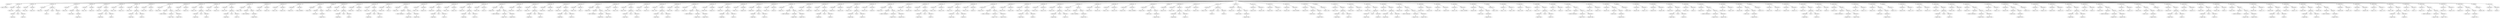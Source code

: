 digraph {
	ordering = out;
	ExpConst58 -> "Value58: 0";
	StatExp9 -> ExpTemp282;
	ExpList30 -> ExpTemp281;
	ExpCall30 -> ExpName30;
	ExpCall30 -> ExpList30;
	ExpTemp280 -> "Temp280: T273";
	StatMove137 -> ExpTemp278;
	StatMove137 -> ExpTemp279;
	ExpTemp277 -> "Temp277: T270";
	ExpList29 -> ExpTemp276;
	ExpList29 -> ExpTemp277;
	ExpTemp276 -> "Temp276: T269";
	ExpCall29 -> ExpName29;
	ExpCall29 -> ExpList29;
	ExpName29 -> "Label30: Tree@Search";
	StatMove136 -> ExpTemp275;
	StatMove136 -> ExpCall29;
	ExpTemp282 -> "Temp282: T180";
	ExpConst57 -> "Value57: 12";
	ExpMem34 -> ExpBinary36;
	ExpConst56 -> "Value56: 20";
	StatMove134 -> ExpTemp272;
	StatMove134 -> ExpMem34;
	ExpTemp272 -> "Temp272: T269";
	ExpTemp270 -> "Temp270: T271";
	ExpTemp267 -> "Temp267: T178";
	ExpTemp266 -> "Temp266: T268";
	ExpCall28 -> ExpName28;
	ExpCall28 -> ExpList28;
	ExpName28 -> "Label29: Tree@Print";
	StatMove130 -> ExpTemp264;
	StatMove130 -> ExpCall28;
	ExpTemp264 -> "Temp264: T267";
	ExpMem33 -> ExpBinary35;
	ExpConst55 -> "Value55: 20";
	ExpBinary35 -> ExpTemp263;
	ExpBinary35 -> Plus33;
	ExpBinary35 -> ExpConst55;
	StatMove129 -> ExpTemp262;
	StatMove129 -> ExpMem33;
	ExpTemp262 -> "Temp262: T266";
	ExpTemp261 -> "Temp261: T178";
	StatMove132 -> ExpTemp268;
	StatMove132 -> ExpTemp269;
	StatMove128 -> ExpTemp260;
	StatMove128 -> ExpTemp261;
	StatMove127 -> ExpTemp258;
	StatMove127 -> ExpMem32;
	ExpTemp256 -> "Temp256: T265";
	ExpTemp255 -> "Temp255: T263";
	ExpTemp254 -> "Temp254: T262";
	ExpCall27 -> ExpName27;
	ExpCall27 -> ExpList27;
	StatMove125 -> ExpTemp253;
	StatMove125 -> ExpCall27;
	ExpTemp253 -> "Temp253: T264";
	ExpTemp252 -> "Temp252: T263";
	ExpMem31 -> ExpBinary33;
	ExpBinary33 -> ExpTemp251;
	ExpBinary33 -> Plus31;
	ExpBinary33 -> ExpConst52;
	ExpTemp251 -> "Temp251: $fp";
	ExpTemp250 -> "Temp250: T262";
	ExpConst51 -> "Value51: 8";
	ExpBinary32 -> ExpTemp247;
	ExpBinary32 -> Plus30;
	ExpBinary32 -> ExpConst51;
	ExpTemp247 -> "Temp247: $fp";
	ExpTemp246 -> "Temp246: T265";
	StatExp8 -> ExpTemp245;
	ExpList26 -> ExpTemp244;
	ExpName26 -> "Label27: print";
	StatMove120 -> ExpTemp243;
	StatMove120 -> ExpCall26;
	ExpTemp241 -> "Temp241: T260";
	ExpTemp240 -> "Temp240: T258";
	ExpList25 -> ExpTemp239;
	ExpList25 -> ExpTemp240;
	ExpCall25 -> ExpName25;
	ExpCall25 -> ExpList25;
	ExpName25 -> "Label26: Tree@Search";
	ExpList27 -> ExpTemp254;
	ExpList27 -> ExpTemp255;
	StatMove118 -> ExpTemp238;
	StatMove118 -> ExpCall25;
	ExpConst50 -> "Value50: 12";
	ExpMem29 -> ExpBinary31;
	ExpTemp234 -> "Temp234: T175";
	StatMove115 -> ExpTemp233;
	StatMove115 -> ExpTemp234;
	ExpTemp232 -> "Temp232: T176";
	StatMove114 -> ExpTemp231;
	StatMove114 -> ExpTemp232;
	ExpTemp231 -> "Temp231: T261";
	ExpList24 -> ExpTemp229;
	ExpCall24 -> ExpName24;
	ExpCall24 -> ExpList24;
	StatMove113 -> ExpTemp228;
	StatMove113 -> ExpCall24;
	ExpTemp228 -> "Temp228: T256";
	StatMove112 -> ExpTemp226;
	StatMove112 -> ExpTemp227;
	ExpTemp225 -> "Temp225: T253";
	ExpTemp224 -> "Temp224: T252";
	StatMove138 -> ExpTemp280;
	StatMove138 -> ExpCall30;
	ExpTemp223 -> "Temp223: T254";
	ExpConst48 -> "Value48: 50";
	StatMove110 -> ExpTemp222;
	StatMove110 -> ExpConst48;
	ExpTemp222 -> "Temp222: T253";
	ExpConst47 -> "Value47: 20";
	ExpTemp273 -> "Temp273: $fp";
	StatMove131 -> ExpTemp266;
	StatMove131 -> ExpTemp267;
	ExpTemp220 -> "Temp220: T252";
	ExpTemp219 -> "Temp219: T173";
	ExpTemp227 -> "Temp227: T173";
	ExpTemp218 -> "Temp218: T254";
	ExpTemp217 -> "Temp217: T174";
	StatExp6 -> ExpTemp215;
	ExpTemp215 -> "Temp215: T172";
	ExpName22 -> "Label23: print";
	StatMove106 -> ExpTemp213;
	StatMove106 -> ExpCall22;
	ExpTemp212 -> "Temp212: T171";
	ExpList21 -> ExpTemp209;
	ExpList21 -> ExpTemp210;
	ExpCall21 -> ExpName21;
	ExpCall21 -> ExpList21;
	StatMove104 -> ExpTemp208;
	StatMove104 -> ExpCall21;
	ExpTemp208 -> "Temp208: T249";
	StatMove103 -> ExpTemp207;
	StatMove103 -> ExpConst46;
	ExpTemp213 -> "Temp213: T251";
	ExpTemp207 -> "Temp207: T248";
	ExpMem27 -> ExpBinary29;
	ExpConst45 -> "Value45: 20";
	ExpTemp206 -> "Temp206: $fp";
	ExpTemp202 -> "Temp202: T172";
	ExpMem32 -> ExpBinary34;
	StatExp5 -> ExpTemp200;
	ExpTemp200 -> "Temp200: T170";
	ExpList20 -> ExpTemp199;
	ExpTemp199 -> "Temp199: T245";
	ExpCall20 -> ExpName20;
	ExpCall20 -> ExpList20;
	ExpName20 -> "Label21: print";
	StatMove99 -> ExpTemp198;
	StatMove99 -> ExpCall20;
	ExpTemp198 -> "Temp198: T246";
	ExpTemp197 -> "Temp197: T169";
	ExpList19 -> ExpTemp194;
	ExpList19 -> ExpTemp195;
	ExpTemp194 -> "Temp194: T242";
	ExpCall19 -> ExpName19;
	ExpCall19 -> ExpList19;
	ExpTemp193 -> "Temp193: T244";
	ExpConst44 -> "Value44: 12";
	StatMove96 -> ExpTemp192;
	StatMove96 -> ExpConst44;
	ExpTemp192 -> "Temp192: T243";
	ExpMem26 -> ExpBinary28;
	ExpConst43 -> "Value43: 20";
	StatExp7 -> ExpTemp230;
	ExpTemp189 -> "Temp189: T169";
	StatMove94 -> ExpTemp188;
	StatMove94 -> ExpTemp189;
	ExpTemp187 -> "Temp187: T170";
	StatMove93 -> ExpTemp186;
	StatMove93 -> ExpTemp187;
	StatMove119 -> ExpTemp241;
	StatMove119 -> ExpTemp242;
	ExpConst46 -> "Value46: 16";
	ExpTemp186 -> "Temp186: T246";
	StatExp4 -> ExpTemp185;
	ExpList18 -> ExpTemp184;
	ExpTemp184 -> "Temp184: T240";
	StatMove92 -> ExpTemp183;
	StatMove92 -> ExpCall18;
	ExpTemp237 -> "Temp237: T258";
	ExpTemp182 -> "Temp182: T167";
	ExpTemp181 -> "Temp181: T240";
	ExpTemp180 -> "Temp180: T238";
	ExpList17 -> ExpTemp179;
	ExpList17 -> ExpTemp180;
	ExpMem28 -> ExpBinary30;
	ExpTemp179 -> "Temp179: T237";
	ExpCall17 -> ExpName17;
	ExpCall17 -> ExpList17;
	StatMove89 -> ExpTemp177;
	StatMove89 -> ExpConst42;
	ExpTemp177 -> "Temp177: T238";
	ExpConst41 -> "Value41: 20";
	ExpBinary27 -> ExpTemp176;
	ExpBinary27 -> Plus25;
	ExpBinary27 -> ExpConst41;
	ExpTemp176 -> "Temp176: $fp";
	ExpTemp174 -> "Temp174: T167";
	ExpTemp173 -> "Temp173: T239";
	ExpTemp279 -> "Temp279: T179";
	ExpTemp235 -> "Temp235: T257";
	ExpTemp172 -> "Temp172: T168";
	ExpTemp243 -> "Temp243: T261";
	StatMove86 -> ExpTemp171;
	StatMove86 -> ExpTemp172;
	StatMove67 -> ExpTemp133;
	StatMove67 -> ExpConst32;
	ExpCall22 -> ExpName22;
	ExpCall22 -> ExpList22;
	ExpConst20 -> "Value20: 12";
	StatMove39 -> ExpTemp77;
	StatMove39 -> ExpMem12;
	ExpName18 -> "Label19: print";
	ExpTemp41 -> "Temp41: T193";
	ExpTemp93 -> "Temp93: T209";
	ExpBinary0 -> ExpTemp1;
	ExpBinary0 -> Plus0;
	ExpBinary0 -> ExpConst0;
	ExpTemp249 -> "Temp249: T177";
	StatMove87 -> ExpTemp173;
	StatMove87 -> ExpTemp174;
	StatMove41 -> ExpTemp80;
	StatMove41 -> ExpCall7;
	ExpTemp105 -> "Temp105: T213";
	ExpTemp71 -> "Temp71: T204";
	ExpTemp70 -> "Temp70: T202";
	ExpTemp157 -> "Temp157: $fp";
	StatMove97 -> ExpTemp193;
	StatMove97 -> ExpCall19;
	ExpTemp38 -> "Temp38: $fp";
	ExpTemp69 -> "Temp69: T201";
	ExpConst17 -> "Value17: 4";
	StatMove51 -> ExpTemp101;
	StatMove51 -> ExpMem16;
	ExpTemp129 -> "Temp129: T223";
	ExpTemp66 -> "Temp66: $fp";
	StatMove33 -> ExpTemp65;
	StatMove33 -> ExpMem10;
	ExpTemp64 -> "Temp64: T156";
	StatMove22 -> ExpTemp43;
	StatMove22 -> ExpConst11;
	ExpTemp63 -> "Temp63: T203";
	ExpConst15 -> "Value15: 8";
	ExpTemp61 -> "Temp61: T204";
	ExpBinary36 -> ExpTemp273;
	ExpBinary36 -> Plus34;
	ExpBinary36 -> ExpConst56;
	ExpTemp269 -> "Temp269: T180";
	ExpTemp0 -> "Temp0: T183";
	StatMove19 -> ExpTemp37;
	StatMove19 -> ExpMem5;
	ExpBinary10 -> ExpTemp62;
	ExpBinary10 -> Plus9;
	ExpBinary10 -> ExpConst15;
	StatMove30 -> ExpTemp59;
	StatMove30 -> ExpTemp60;
	StatMove111 -> ExpTemp223;
	StatMove111 -> ExpCall23;
	ExpList5 -> ExpTemp57;
	ExpList5 -> ExpTemp58;
	ExpTemp24 -> "Temp24: T152";
	StatMove121 -> ExpTemp246;
	StatMove121 -> ExpMem30;
	ExpCall5 -> ExpName5;
	ExpCall5 -> ExpList5;
	ExpTemp107 -> "Temp107: T216";
	ExpConst18 -> "Value18: 8";
	ExpConst26 -> "Value26: 28";
	ExpBinary12 -> ExpTemp74;
	ExpBinary12 -> Plus11;
	ExpBinary12 -> ExpConst18;
	ExpTemp135 -> "Temp135: T224";
	ExpName5 -> "Label6: Tree@Insert";
	StatMove135 -> ExpTemp274;
	StatMove135 -> ExpConst57;
	ExpTemp67 -> "Temp67: T202";
	ExpTemp233 -> "Temp233: T259";
	ExpTemp40 -> "Temp40: T154";
	ExpBinary3 -> ExpTemp14;
	ExpBinary3 -> Plus2;
	ExpBinary3 -> ExpConst4;
	ExpName21 -> "Label22: Tree@Search";
	StatMove85 -> ExpTemp168;
	StatMove85 -> ExpCall16;
	ExpTemp56 -> "Temp56: T199";
	ExpBinary31 -> ExpTemp236;
	ExpBinary31 -> Plus29;
	ExpBinary31 -> ExpConst49;
	ExpConst9 -> "Value9: 8";
	ExpTemp258 -> "Temp258: T268";
	StatMove101 -> ExpTemp203;
	StatMove101 -> ExpTemp204;
	ExpCall18 -> ExpName18;
	ExpCall18 -> ExpList18;
	ExpTemp120 -> "Temp120: T160";
	StatMove40 -> ExpTemp79;
	StatMove40 -> ExpConst20;
	ExpTemp55 -> "Temp55: T198";
	ExpTemp239 -> "Temp239: T257";
	ExpList9 -> ExpTemp105;
	ExpList9 -> ExpTemp106;
	ExpConst54 -> "Value54: 8";
	ExpBinary21 -> ExpTemp126;
	ExpBinary21 -> Plus20;
	ExpBinary21 -> ExpConst31;
	ExpMem8 -> ExpBinary9;
	ExpMem7 -> ExpBinary8;
	ExpConst16 -> "Value16: 20";
	ExpTemp274 -> "Temp274: T270";
	ExpMem6 -> ExpBinary7;
	ExpTemp260 -> "Temp260: T267";
	ExpConst12 -> "Value12: 8";
	ExpBinary8 -> ExpTemp50;
	ExpBinary8 -> Plus7;
	ExpBinary8 -> ExpConst12;
	ExpConst5 -> "Value5: 16";
	StatMove35 -> ExpTemp68;
	StatMove35 -> ExpCall6;
	ExpTemp201 -> "Temp201: T251";
	ExpBinary26 -> ExpTemp159;
	ExpBinary26 -> Plus24;
	ExpBinary26 -> ExpConst39;
	ExpTemp191 -> "Temp191: $fp";
	ExpTemp185 -> "Temp185: T168";
	ExpTemp50 -> "Temp50: $fp";
	StatMove100 -> ExpTemp201;
	StatMove100 -> ExpTemp202;
	ExpTemp60 -> "Temp60: T155";
	ExpName4 -> "Label5: Tree@Insert";
	ExpCall14 -> ExpName14;
	ExpCall14 -> ExpList14;
	ExpName7 -> "Label8: Tree@Insert";
	ExpTemp44 -> "Temp44: T195";
	StatMove11 -> ExpTemp21;
	StatMove11 -> ExpMem3;
	ExpTemp238 -> "Temp238: T259";
	ExpTemp72 -> "Temp72: T156";
	StatMove15 -> ExpTemp29;
	StatMove15 -> ExpTemp30;
	ExpBinary9 -> ExpTemp54;
	ExpBinary9 -> Plus8;
	ExpBinary9 -> ExpConst13;
	ExpList23 -> ExpTemp224;
	ExpList23 -> ExpTemp225;
	ExpBinary24 -> ExpTemp153;
	ExpBinary24 -> Plus22;
	ExpBinary24 -> ExpConst37;
	ExpTemp214 -> "Temp214: T250";
	ExpBinary7 -> ExpTemp42;
	ExpBinary7 -> Plus6;
	ExpBinary7 -> ExpConst10;
	ExpTemp188 -> "Temp188: T244";
	ExpBinary5 -> ExpTemp26;
	ExpBinary5 -> Plus4;
	ExpBinary5 -> ExpConst7;
	ExpTemp230 -> "Temp230: T174";
	StatMove25 -> ExpTemp49;
	StatMove25 -> ExpMem7;
	ExpTemp31 -> "Temp31: T192";
	ExpTemp42 -> "Temp42: $fp";
	StatMove21 -> ExpTemp41;
	StatMove21 -> ExpMem6;
	StatMove36 -> ExpTemp71;
	StatMove36 -> ExpTemp72;
	StatMove20 -> ExpTemp39;
	StatMove20 -> ExpTemp40;
	ExpMem5 -> ExpBinary6;
	ExpMem22 -> ExpBinary24;
	ExpName1 -> "Label2: Tree@Init";
	StatMove8 -> ExpTemp15;
	StatMove8 -> ExpConst5;
	ExpTemp28 -> "Temp28: T188";
	ExpBinary20 -> ExpTemp122;
	ExpBinary20 -> Plus19;
	ExpBinary20 -> ExpConst30;
	ExpMem30 -> ExpBinary32;
	ExpTemp153 -> "Temp153: $fp";
	ExpConst4 -> "Value4: 20";
	StatMove55 -> ExpTemp109;
	StatMove55 -> ExpMem17;
	ExpTemp16 -> "Temp16: T186";
	ExpTemp106 -> "Temp106: T214";
	StatMove24 -> ExpTemp47;
	StatMove24 -> ExpTemp48;
	ExpTemp183 -> "Temp183: T241";
	StatMove48 -> ExpTemp95;
	StatMove48 -> ExpTemp96;
	ExpTemp77 -> "Temp77: T205";
	ExpTemp139 -> "Temp139: T227";
	ExpTemp112 -> "Temp112: T160";
	ExpConst49 -> "Value49: 20";
	ExpTemp13 -> "Temp13: T184";
	ExpBinary14 -> ExpTemp86;
	ExpBinary14 -> Plus13;
	ExpBinary14 -> ExpConst21;
	ExpTemp79 -> "Temp79: T206";
	ExpTemp86 -> "Temp86: $fp";
	ExpTemp190 -> "Temp190: T242";
	ExpTemp73 -> "Temp73: T208";
	ExpCall26 -> ExpName26;
	ExpCall26 -> ExpList26;
	ExpTemp94 -> "Temp94: T210";
	ExpTemp259 -> "Temp259: $fp";
	ExpTemp3 -> "Temp3: T150";
	ExpBinary18 -> ExpTemp110;
	ExpBinary18 -> Plus17;
	ExpBinary18 -> ExpConst27;
	StatMove26 -> ExpTemp51;
	StatMove26 -> ExpTemp52;
	ExpTemp48 -> "Temp48: T154";
	StatMove9 -> ExpTemp16;
	StatMove9 -> ExpCall1;
	ExpCall13 -> ExpName13;
	ExpCall13 -> ExpList13;
	ExpConst42 -> "Value42: 24";
	ExpMem1 -> ExpBinary2;
	ExpConst53 -> "Value53: 12";
	StatMove108 -> ExpTemp218;
	StatMove108 -> ExpTemp219;
	ExpTemp97 -> "Temp97: T216";
	ExpTemp58 -> "Temp58: T198";
	ExpTemp34 -> "Temp34: T192";
	ExpTemp283 -> "Temp283: $rv";
	ExpConst14 -> "Value14: 24";
	ExpConst3 -> "Value3: 8";
	ExpTemp17 -> "Temp17: T184";
	ExpTemp30 -> "Temp30: T152";
	ExpMem16 -> ExpBinary17;
	ExpTemp8 -> "Temp8: T150";
	ExpTemp18 -> "Temp18: T185";
	ExpTemp109 -> "Temp109: T220";
	ExpConst28 -> "Value28: 20";
	ExpList6 -> ExpTemp69;
	ExpList6 -> ExpTemp70;
	StatMove4 -> ExpTemp7;
	StatMove4 -> ExpTemp8;
	ExpConst1 -> "Value1: 6";
	ExpList7 -> ExpTemp81;
	ExpList7 -> ExpTemp82;
	StatMove7 -> ExpTemp13;
	StatMove7 -> ExpMem2;
	ExpTemp43 -> "Temp43: T194";
	ExpTemp7 -> "Temp7: T183";
	ExpMem0 -> ExpBinary0;
	ExpTemp36 -> "Temp36: T153";
	StatMove31 -> ExpTemp61;
	StatMove31 -> ExpMem9;
	ExpTemp145 -> "Temp145: T163";
	ExpTemp32 -> "Temp32: T153";
	ExpConst10 -> "Value10: 20";
	ExpBinary1 -> ExpConst1;
	ExpBinary1 -> Times0;
	ExpBinary1 -> ExpConst2;
	ExpCall3 -> ExpName3;
	ExpCall3 -> ExpList3;
	ExpCall6 -> ExpName6;
	ExpCall6 -> ExpList6;
	ExpMem10 -> ExpBinary11;
	ExpTemp149 -> "Temp149: T230";
	ExpTemp10 -> "Temp10: $fp";
	ExpTemp2 -> "Temp2: T182";
	StatExp0 -> ExpTemp36;
	StatMove50 -> ExpTemp99;
	StatMove50 -> ExpTemp100;
	ExpBinary13 -> ExpTemp78;
	ExpBinary13 -> Plus12;
	ExpBinary13 -> ExpConst19;
	ExpTemp229 -> "Temp229: T255";
	ExpTemp211 -> "Temp211: T250";
	ExpTemp203 -> "Temp203: T249";
	ExpTemp178 -> "Temp178: T239";
	StatMove2 -> ExpTemp4;
	StatMove2 -> ExpBinary1;
	ExpName8 -> "Label9: Tree@Insert";
	StatLabel0 -> "Label0: TV@Start";
	ExpBinary30 -> ExpTemp221;
	ExpBinary30 -> Plus28;
	ExpBinary30 -> ExpConst47;
	ExpTemp74 -> "Temp74: $fp";
	StatMove45 -> ExpTemp89;
	StatMove45 -> ExpMem14;
	ExpConst24 -> "Value24: 8";
	ExpTemp19 -> "Temp19: T187";
	ExpTemp204 -> "Temp204: T171";
	ExpConst0 -> "Value0: 20";
	ExpTemp265 -> "Temp265: T266";
	StatMove123 -> ExpTemp250;
	StatMove123 -> ExpMem31;
	ExpName19 -> "Label20: Tree@Search";
	ExpTemp80 -> "Temp80: T207";
	StatMove54 -> ExpTemp107;
	StatMove54 -> ExpTemp108;
	ExpConst11 -> "Value11: 8";
	StatList0 -> StatLabel0;
	StatList0 -> StatMove0;
	StatList0 -> StatMove1;
	StatList0 -> StatMove2;
	StatList0 -> StatMove3;
	StatList0 -> StatMove4;
	StatList0 -> StatMove5;
	StatList0 -> StatMove6;
	StatList0 -> StatMove7;
	StatList0 -> StatMove8;
	StatList0 -> StatMove9;
	StatList0 -> StatMove10;
	StatList0 -> StatMove11;
	StatList0 -> StatMove12;
	StatList0 -> StatMove13;
	StatList0 -> StatMove14;
	StatList0 -> StatMove15;
	StatList0 -> StatMove16;
	StatList0 -> StatMove17;
	StatList0 -> StatMove18;
	StatList0 -> StatExp0;
	StatList0 -> StatMove19;
	StatList0 -> StatMove20;
	StatList0 -> StatMove21;
	StatList0 -> StatMove22;
	StatList0 -> StatMove23;
	StatList0 -> StatMove24;
	StatList0 -> StatMove25;
	StatList0 -> StatMove26;
	StatList0 -> StatMove27;
	StatList0 -> StatMove28;
	StatList0 -> StatMove29;
	StatList0 -> StatMove30;
	StatList0 -> StatMove31;
	StatList0 -> StatMove32;
	StatList0 -> StatMove33;
	StatList0 -> StatMove34;
	StatList0 -> StatMove35;
	StatList0 -> StatMove36;
	StatList0 -> StatMove37;
	StatList0 -> StatMove38;
	StatList0 -> StatMove39;
	StatList0 -> StatMove40;
	StatList0 -> StatMove41;
	StatList0 -> StatMove42;
	StatList0 -> StatMove43;
	StatList0 -> StatMove44;
	StatList0 -> StatMove45;
	StatList0 -> StatMove46;
	StatList0 -> StatMove47;
	StatList0 -> StatMove48;
	StatList0 -> StatMove49;
	StatList0 -> StatMove50;
	StatList0 -> StatMove51;
	StatList0 -> StatMove52;
	StatList0 -> StatMove53;
	StatList0 -> StatMove54;
	StatList0 -> StatMove55;
	StatList0 -> StatMove56;
	StatList0 -> StatMove57;
	StatList0 -> StatMove58;
	StatList0 -> StatMove59;
	StatList0 -> StatMove60;
	StatList0 -> StatMove61;
	StatList0 -> StatMove62;
	StatList0 -> StatMove63;
	StatList0 -> StatMove64;
	StatList0 -> StatMove65;
	StatList0 -> StatMove66;
	StatList0 -> StatMove67;
	StatList0 -> StatMove68;
	StatList0 -> StatExp1;
	StatList0 -> StatMove69;
	StatList0 -> StatMove70;
	StatList0 -> StatMove71;
	StatList0 -> StatMove72;
	StatList0 -> StatMove73;
	StatList0 -> StatMove74;
	StatList0 -> StatMove75;
	StatList0 -> StatMove76;
	StatList0 -> StatExp2;
	StatList0 -> StatMove77;
	StatList0 -> StatMove78;
	StatList0 -> StatMove79;
	StatList0 -> StatMove80;
	StatList0 -> StatMove81;
	StatList0 -> StatMove82;
	StatList0 -> StatMove83;
	StatList0 -> StatMove84;
	StatList0 -> StatMove85;
	StatList0 -> StatExp3;
	StatList0 -> StatMove86;
	StatList0 -> StatMove87;
	StatList0 -> StatMove88;
	StatList0 -> StatMove89;
	StatList0 -> StatMove90;
	StatList0 -> StatMove91;
	StatList0 -> StatMove92;
	StatList0 -> StatExp4;
	StatList0 -> StatMove93;
	StatList0 -> StatMove94;
	StatList0 -> StatMove95;
	StatList0 -> StatMove96;
	StatList0 -> StatMove97;
	StatList0 -> StatMove98;
	StatList0 -> StatMove99;
	StatList0 -> StatExp5;
	StatList0 -> StatMove100;
	StatList0 -> StatMove101;
	StatList0 -> StatMove102;
	StatList0 -> StatMove103;
	StatList0 -> StatMove104;
	StatList0 -> StatMove105;
	StatList0 -> StatMove106;
	StatList0 -> StatExp6;
	StatList0 -> StatMove107;
	StatList0 -> StatMove108;
	StatList0 -> StatMove109;
	StatList0 -> StatMove110;
	StatList0 -> StatMove111;
	StatList0 -> StatMove112;
	StatList0 -> StatMove113;
	StatList0 -> StatExp7;
	StatList0 -> StatMove114;
	StatList0 -> StatMove115;
	StatList0 -> StatMove116;
	StatList0 -> StatMove117;
	StatList0 -> StatMove118;
	StatList0 -> StatMove119;
	StatList0 -> StatMove120;
	StatList0 -> StatExp8;
	StatList0 -> StatMove121;
	StatList0 -> StatMove122;
	StatList0 -> StatMove123;
	StatList0 -> StatMove124;
	StatList0 -> StatMove125;
	StatList0 -> StatMove126;
	StatList0 -> StatMove127;
	StatList0 -> StatMove128;
	StatList0 -> StatMove129;
	StatList0 -> StatMove130;
	StatList0 -> StatMove131;
	StatList0 -> StatMove132;
	StatList0 -> StatMove133;
	StatList0 -> StatMove134;
	StatList0 -> StatMove135;
	StatList0 -> StatMove136;
	StatList0 -> StatMove137;
	StatList0 -> StatMove138;
	StatList0 -> StatExp9;
	StatList0 -> StatMove139;
	ExpBinary23 -> ExpConst34;
	ExpBinary23 -> Times1;
	ExpBinary23 -> ExpConst35;
	StatMove23 -> ExpTemp44;
	StatMove23 -> ExpCall4;
	ExpTemp275 -> "Temp275: T271";
	ExpTemp35 -> "Temp35: T191";
	ExpName13 -> "Label14: malloc";
	ExpTemp221 -> "Temp221: $fp";
	ExpTemp165 -> "Temp165: T236";
	ExpList22 -> ExpTemp214;
	ExpTemp12 -> "Temp12: T151";
	ExpTemp33 -> "Temp33: T191";
	ExpTemp100 -> "Temp100: T159";
	ExpBinary22 -> ExpTemp138;
	ExpBinary22 -> Plus21;
	ExpBinary22 -> ExpConst33;
	ExpMem2 -> ExpBinary3;
	ExpTemp4 -> "Temp4: T181";
	ExpCall0 -> ExpName0;
	ExpCall0 -> ExpList0;
	ExpCall7 -> ExpName7;
	ExpCall7 -> ExpList7;
	ExpMem11 -> ExpBinary12;
	StatMove14 -> ExpTemp27;
	StatMove14 -> ExpCall2;
	StatMove0 -> ExpTemp0;
	StatMove0 -> ExpMem0;
	ExpConst19 -> "Value19: 20";
	ExpTemp168 -> "Temp168: T236";
	ExpTemp6 -> "Temp6: T181";
	ExpTemp75 -> "Temp75: T207";
	ExpTemp226 -> "Temp226: T255";
	ExpList8 -> ExpTemp93;
	ExpList8 -> ExpTemp94;
	ExpTemp14 -> "Temp14: $fp";
	ExpTemp76 -> "Temp76: T157";
	ExpTemp99 -> "Temp99: T215";
	StatMove12 -> ExpTemp23;
	StatMove12 -> ExpTemp24;
	ExpTemp15 -> "Temp15: T185";
	StatMove62 -> ExpTemp123;
	StatMove62 -> ExpTemp124;
	ExpTemp11 -> "Temp11: T186";
	ExpTemp195 -> "Temp195: T243";
	ExpConst2 -> "Value2: 4";
	ExpCall2 -> ExpName2;
	ExpCall2 -> ExpList2;
	ExpBinary2 -> ExpTemp10;
	ExpBinary2 -> Plus1;
	ExpBinary2 -> ExpConst3;
	StatMove3 -> ExpTemp5;
	StatMove3 -> ExpCall0;
	ExpTemp248 -> "Temp248: T264";
	ExpTemp62 -> "Temp62: $fp";
	ExpList0 -> ExpTemp6;
	ExpMem19 -> ExpBinary20;
	StatMove109 -> ExpTemp220;
	StatMove109 -> ExpMem28;
	StatMove65 -> ExpTemp129;
	StatMove65 -> ExpTemp130;
	StatMove76 -> ExpTemp149;
	StatMove76 -> ExpCall14;
	ExpTemp21 -> "Temp21: T190";
	ExpConst7 -> "Value7: 20";
	StatMove90 -> ExpTemp178;
	StatMove90 -> ExpCall17;
	ExpMem4 -> ExpBinary5;
	StatMove71 -> ExpTemp141;
	StatMove71 -> ExpBinary23;
	ExpConst8 -> "Value8: 100000000";
	ExpTemp196 -> "Temp196: T245";
	StatExp3 -> ExpTemp170;
	ExpTemp81 -> "Temp81: T205";
	ExpTemp20 -> "Temp20: T151";
	ExpTemp25 -> "Temp25: T188";
	StatMove13 -> ExpTemp25;
	StatMove13 -> ExpMem4;
	ExpTemp26 -> "Temp26: $fp";
	StatMove37 -> ExpTemp73;
	StatMove37 -> ExpMem11;
	ExpTemp121 -> "Temp121: T223";
	StatMove18 -> ExpTemp34;
	StatMove18 -> ExpCall3;
	ExpList16 -> ExpTemp169;
	StatMove27 -> ExpTemp53;
	StatMove27 -> ExpMem8;
	ExpBinary28 -> ExpTemp191;
	ExpBinary28 -> Plus26;
	ExpBinary28 -> ExpConst43;
	StatMove5 -> ExpTemp9;
	StatMove5 -> ExpMem1;
	StatMove117 -> ExpTemp237;
	StatMove117 -> ExpConst50;
	ExpTemp125 -> "Temp125: T221";
	ExpTemp47 -> "Temp47: T196";
	ExpList4 -> ExpTemp45;
	ExpList4 -> ExpTemp46;
	ExpTemp27 -> "Temp27: T189";
	ExpTemp89 -> "Temp89: T209";
	ExpTemp268 -> "Temp268: T273";
	ExpList28 -> ExpTemp265;
	ExpTemp257 -> "Temp257: T177";
	ExpName2 -> "Label3: Tree@Print";
	ExpList2 -> ExpTemp28;
	StatMove83 -> ExpTemp165;
	StatMove83 -> ExpTemp166;
	ExpTemp29 -> "Temp29: T190";
	StatMove88 -> ExpTemp175;
	StatMove88 -> ExpMem25;
	ExpMem12 -> ExpBinary13;
	ExpTemp49 -> "Temp49: T200";
	ExpTemp22 -> "Temp22: $fp";
	ExpConst21 -> "Value21: 8";
	StatMove17 -> ExpTemp33;
	StatMove17 -> ExpConst8;
	ExpTemp78 -> "Temp78: $fp";
	StatMove28 -> ExpTemp55;
	StatMove28 -> ExpConst14;
	ExpName12 -> "Label13: print";
	ExpConst33 -> "Value33: 12";
	ExpTemp65 -> "Temp65: T201";
	ExpCall12 -> ExpName12;
	ExpCall12 -> ExpList12;
	StatMove29 -> ExpTemp56;
	StatMove29 -> ExpCall5;
	ExpName14 -> "Label15: print";
	ExpTemp164 -> "Temp164: T165";
	ExpTemp9 -> "Temp9: T187";
	ExpBinary11 -> ExpTemp66;
	ExpBinary11 -> Plus10;
	ExpBinary11 -> ExpConst16;
	ExpList1 -> ExpTemp17;
	ExpList1 -> ExpTemp18;
	ExpBinary4 -> ExpTemp22;
	ExpBinary4 -> Plus3;
	ExpBinary4 -> ExpConst6;
	ExpTemp1 -> "Temp1: $fp";
	ExpTemp68 -> "Temp68: T203";
	ExpList3 -> ExpTemp35;
	ExpTemp82 -> "Temp82: T206";
	ExpTemp83 -> "Temp83: T208";
	ExpName24 -> "Label25: print";
	ExpCall23 -> ExpName23;
	ExpCall23 -> ExpList23;
	ExpTemp216 -> "Temp216: T256";
	StatMove42 -> ExpTemp83;
	StatMove42 -> ExpTemp84;
	ExpTemp236 -> "Temp236: $fp";
	ExpTemp84 -> "Temp84: T157";
	ExpTemp85 -> "Temp85: T212";
	ExpTemp271 -> "Temp271: T179";
	StatExp1 -> ExpTemp136;
	ExpTemp146 -> "Temp146: T230";
	StatMove43 -> ExpTemp85;
	StatMove43 -> ExpMem13;
	ExpName3 -> "Label4: print";
	ExpMem13 -> ExpBinary14;
	ExpTemp37 -> "Temp37: T196";
	ExpTemp52 -> "Temp52: T155";
	StatMove44 -> ExpTemp87;
	StatMove44 -> ExpTemp88;
	ExpTemp278 -> "Temp278: T272";
	ExpList12 -> ExpTemp135;
	StatMove73 -> ExpTemp144;
	StatMove73 -> ExpTemp145;
	ExpTemp88 -> "Temp88: T158";
	ExpCall9 -> ExpName9;
	ExpCall9 -> ExpList9;
	ExpTemp103 -> "Temp103: T214";
	ExpTemp90 -> "Temp90: $fp";
	ExpBinary15 -> ExpTemp90;
	ExpBinary15 -> Plus14;
	ExpBinary15 -> ExpConst22;
	StatMove66 -> ExpTemp131;
	StatMove66 -> ExpTemp132;
	ExpTemp91 -> "Temp91: T210";
	StatMove107 -> ExpTemp216;
	StatMove107 -> ExpTemp217;
	ExpTemp154 -> "Temp154: T233";
	ExpTemp104 -> "Temp104: T215";
	StatMove46 -> ExpTemp91;
	StatMove46 -> ExpConst23;
	ExpConst23 -> "Value23: 20";
	ExpTemp209 -> "Temp209: T247";
	ExpMem21 -> ExpBinary22;
	StatMove47 -> ExpTemp92;
	StatMove47 -> ExpCall8;
	ExpConst6 -> "Value6: 8";
	ExpTemp54 -> "Temp54: $fp";
	ExpCall8 -> ExpName8;
	ExpCall8 -> ExpList8;
	StatMove38 -> ExpTemp75;
	StatMove38 -> ExpTemp76;
	ExpTemp39 -> "Temp39: T195";
	ExpTemp51 -> "Temp51: T199";
	ExpTemp95 -> "Temp95: T212";
	ExpCall4 -> ExpName4;
	ExpCall4 -> ExpList4;
	StatMove49 -> ExpTemp97;
	StatMove49 -> ExpMem15;
	ExpTemp98 -> "Temp98: $fp";
	ExpTemp53 -> "Temp53: T197";
	ExpBinary16 -> ExpTemp98;
	ExpBinary16 -> Plus15;
	ExpBinary16 -> ExpConst24;
	ExpMem15 -> ExpBinary16;
	ExpTemp281 -> "Temp281: T272";
	ExpTemp101 -> "Temp101: T213";
	ExpConst25 -> "Value25: 20";
	ExpList14 -> ExpTemp150;
	ExpTemp161 -> "Temp161: T231";
	StatMove52 -> ExpTemp103;
	StatMove52 -> ExpConst26;
	ExpTemp59 -> "Temp59: T200";
	StatMove53 -> ExpTemp104;
	StatMove53 -> ExpCall9;
	StatMove10 -> ExpTemp19;
	StatMove10 -> ExpTemp20;
	ExpName9 -> "Label10: Tree@Insert";
	ExpTemp110 -> "Temp110: $fp";
	ExpTemp108 -> "Temp108: T159";
	ExpConst27 -> "Value27: 8";
	StatMove126 -> ExpTemp256;
	StatMove126 -> ExpTemp257;
	ExpCall1 -> ExpName1;
	ExpCall1 -> ExpList1;
	ExpMem17 -> ExpBinary18;
	ExpTemp111 -> "Temp111: T219";
	ExpTemp92 -> "Temp92: T211";
	ExpTemp148 -> "Temp148: T229";
	StatMove56 -> ExpTemp111;
	StatMove56 -> ExpTemp112;
	StatMove124 -> ExpTemp252;
	StatMove124 -> ExpConst53;
	ExpName0 -> "Label1: malloc";
	ExpName16 -> "Label17: print";
	ExpTemp113 -> "Temp113: T217";
	StatMove57 -> ExpTemp113;
	StatMove57 -> ExpMem18;
	ExpTemp45 -> "Temp45: T193";
	ExpTemp114 -> "Temp114: $fp";
	ExpBinary19 -> ExpTemp114;
	ExpBinary19 -> Plus18;
	ExpBinary19 -> ExpConst28;
	ExpMem18 -> ExpBinary19;
	ExpTemp115 -> "Temp115: T218";
	ExpConst29 -> "Value29: 14";
	ExpTemp87 -> "Temp87: T211";
	ExpTemp116 -> "Temp116: T219";
	ExpTemp156 -> "Temp156: T231";
	ExpTemp244 -> "Temp244: T260";
	StatMove59 -> ExpTemp116;
	StatMove59 -> ExpCall10;
	ExpBinary6 -> ExpTemp38;
	ExpBinary6 -> Plus5;
	ExpBinary6 -> ExpConst9;
	ExpName10 -> "Label11: Tree@Insert";
	ExpTemp96 -> "Temp96: T158";
	ExpCall10 -> ExpName10;
	ExpCall10 -> ExpList10;
	ExpTemp245 -> "Temp245: T176";
	ExpMem3 -> ExpBinary4;
	ExpTemp117 -> "Temp117: T217";
	ExpList10 -> ExpTemp117;
	ExpList10 -> ExpTemp118;
	ExpTemp118 -> "Temp118: T218";
	StatMove98 -> ExpTemp196;
	StatMove98 -> ExpTemp197;
	ExpTemp159 -> "Temp159: $fp";
	ExpTemp119 -> "Temp119: T220";
	ExpConst40 -> "Value40: 100000000";
	StatMove60 -> ExpTemp119;
	StatMove60 -> ExpTemp120;
	StatMove61 -> ExpTemp121;
	StatMove61 -> ExpMem19;
	ExpTemp122 -> "Temp122: $fp";
	ExpConst30 -> "Value30: 8";
	ExpTemp210 -> "Temp210: T248";
	StatMove1 -> ExpTemp2;
	StatMove1 -> ExpTemp3;
	ExpBinary17 -> ExpTemp102;
	ExpBinary17 -> Plus16;
	ExpBinary17 -> ExpConst25;
	ExpTemp123 -> "Temp123: T222";
	StatMove116 -> ExpTemp235;
	StatMove116 -> ExpMem29;
	ExpTemp124 -> "Temp124: T161";
	ExpTemp46 -> "Temp46: T194";
	ExpName11 -> "Label12: Tree@Print";
	StatMove133 -> ExpTemp270;
	StatMove133 -> ExpTemp271;
	StatMove63 -> ExpTemp125;
	StatMove63 -> ExpMem20;
	StatMove6 -> ExpTemp11;
	StatMove6 -> ExpTemp12;
	ExpTemp131 -> "Temp131: T225";
	ExpName17 -> "Label18: Tree@Search";
	ExpTemp126 -> "Temp126: $fp";
	ExpTemp144 -> "Temp144: T228";
	StatMove16 -> ExpTemp31;
	StatMove16 -> ExpTemp32;
	ExpTemp151 -> "Temp151: T164";
	ExpConst31 -> "Value31: 20";
	ExpTemp23 -> "Temp23: T189";
	ExpTemp127 -> "Temp127: T222";
	StatMove64 -> ExpTemp127;
	StatMove64 -> ExpCall11;
	ExpCall11 -> ExpName11;
	ExpCall11 -> ExpList11;
	ExpTemp167 -> "Temp167: T235";
	ExpTemp128 -> "Temp128: T221";
	ExpList11 -> ExpTemp128;
	ExpBinary29 -> ExpTemp206;
	ExpBinary29 -> Plus27;
	ExpBinary29 -> ExpConst45;
	ExpTemp130 -> "Temp130: T161";
	ExpTemp175 -> "Temp175: T237";
	ExpTemp132 -> "Temp132: T162";
	StatMove72 -> ExpTemp142;
	StatMove72 -> ExpCall13;
	StatMove95 -> ExpTemp190;
	StatMove95 -> ExpMem26;
	ExpConst32 -> "Value32: 100000000";
	ExpBinary34 -> ExpTemp259;
	ExpBinary34 -> Plus32;
	ExpBinary34 -> ExpConst54;
	ExpTemp142 -> "Temp142: T227";
	ExpConst52 -> "Value52: 20";
	ExpTemp134 -> "Temp134: T225";
	StatMove91 -> ExpTemp181;
	StatMove91 -> ExpTemp182;
	StatMove84 -> ExpTemp167;
	StatMove84 -> ExpConst40;
	ExpMem24 -> ExpBinary26;
	ExpTemp5 -> "Temp5: T182";
	ExpTemp133 -> "Temp133: T224";
	StatMove68 -> ExpTemp134;
	StatMove68 -> ExpCall12;
	ExpTemp136 -> "Temp136: T162";
	ExpTemp137 -> "Temp137: T228";
	StatMove69 -> ExpTemp137;
	StatMove69 -> ExpMem21;
	StatMove32 -> ExpTemp63;
	StatMove32 -> ExpTemp64;
	ExpTemp102 -> "Temp102: $fp";
	StatMove58 -> ExpTemp115;
	StatMove58 -> ExpConst29;
	ExpTemp138 -> "Temp138: $fp";
	ExpName27 -> "Label28: Tree@Delete";
	StatMove105 -> ExpTemp211;
	StatMove105 -> ExpTemp212;
	StatMove70 -> ExpTemp139;
	StatMove70 -> ExpTemp140;
	ExpTemp140 -> "Temp140: T163";
	StatMove139 -> ExpTemp283;
	StatMove139 -> ExpConst58;
	ExpTemp160 -> "Temp160: T233";
	StatMove122 -> ExpTemp248;
	StatMove122 -> ExpTemp249;
	ExpMem14 -> ExpBinary15;
	ExpTemp141 -> "Temp141: T226";
	ExpName30 -> "Label31: print";
	ExpConst34 -> "Value34: 0";
	ExpConst35 -> "Value35: 4";
	ExpTemp143 -> "Temp143: T226";
	ExpList13 -> ExpTemp143;
	ExpTemp57 -> "Temp57: T197";
	StatMove74 -> ExpTemp146;
	StatMove74 -> ExpTemp147;
	ExpTemp147 -> "Temp147: T164";
	StatMove75 -> ExpTemp148;
	StatMove75 -> ExpConst36;
	ExpConst36 -> "Value36: 50000000";
	ExpTemp242 -> "Temp242: T175";
	ExpTemp150 -> "Temp150: T229";
	ExpTemp205 -> "Temp205: T247";
	ExpMem25 -> ExpBinary27;
	StatExp2 -> ExpTemp151;
	ExpTemp152 -> "Temp152: T234";
	StatMove77 -> ExpTemp152;
	StatMove77 -> ExpMem22;
	ExpConst22 -> "Value22: 20";
	ExpConst37 -> "Value37: 16";
	StatMove78 -> ExpTemp154;
	StatMove78 -> ExpTemp155;
	ExpMem20 -> ExpBinary21;
	ExpTemp155 -> "Temp155: T165";
	ExpName6 -> "Label7: Tree@Insert";
	StatMove79 -> ExpTemp156;
	StatMove79 -> ExpMem23;
	ExpName23 -> "Label24: Tree@Search";
	ExpConst38 -> "Value38: 20";
	ExpTemp263 -> "Temp263: $fp";
	ExpBinary25 -> ExpTemp157;
	ExpBinary25 -> Plus23;
	ExpBinary25 -> ExpConst38;
	ExpMem9 -> ExpBinary10;
	ExpMem23 -> ExpBinary25;
	ExpTemp158 -> "Temp158: T232";
	StatMove80 -> ExpTemp158;
	StatMove80 -> ExpMem24;
	ExpConst39 -> "Value39: 12";
	StatMove81 -> ExpTemp160;
	StatMove81 -> ExpCall15;
	ExpConst13 -> "Value13: 20";
	ExpName15 -> "Label16: Tree@accept";
	StatMove34 -> ExpTemp67;
	StatMove34 -> ExpConst17;
	ExpCall15 -> ExpName15;
	ExpCall15 -> ExpList15;
	ExpList15 -> ExpTemp161;
	ExpList15 -> ExpTemp162;
	ExpTemp162 -> "Temp162: T232";
	StatMove82 -> ExpTemp163;
	StatMove82 -> ExpTemp164;
	ExpTemp163 -> "Temp163: T234";
	ExpTemp166 -> "Temp166: T166";
	ExpCall16 -> ExpName16;
	ExpCall16 -> ExpList16;
	ExpTemp169 -> "Temp169: T235";
	ExpTemp170 -> "Temp170: T166";
	StatMove102 -> ExpTemp205;
	StatMove102 -> ExpMem27;
	ExpTemp171 -> "Temp171: T241";
}

